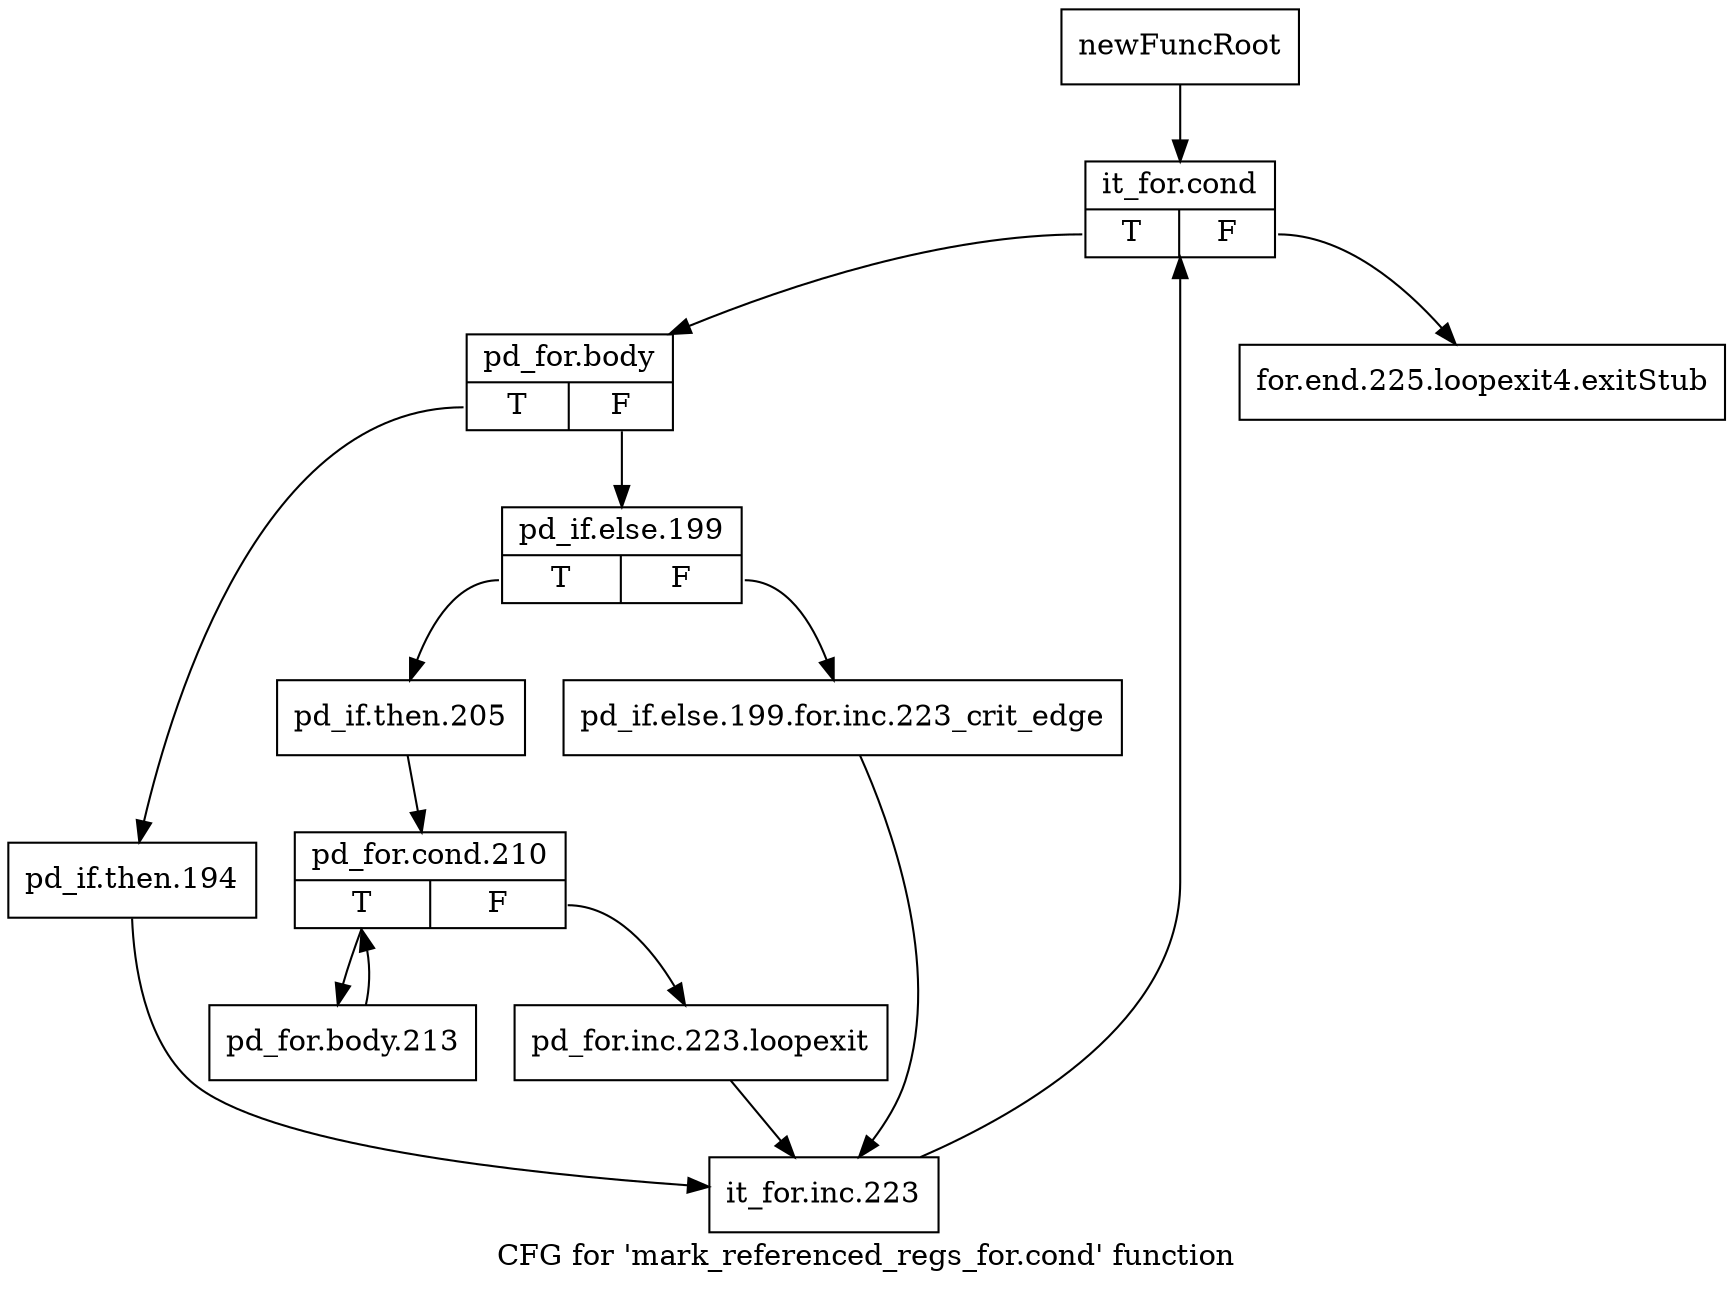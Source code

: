 digraph "CFG for 'mark_referenced_regs_for.cond' function" {
	label="CFG for 'mark_referenced_regs_for.cond' function";

	Node0x7a328e0 [shape=record,label="{newFuncRoot}"];
	Node0x7a328e0 -> Node0x7a32980;
	Node0x7a32930 [shape=record,label="{for.end.225.loopexit4.exitStub}"];
	Node0x7a32980 [shape=record,label="{it_for.cond|{<s0>T|<s1>F}}"];
	Node0x7a32980:s0 -> Node0x7a329d0;
	Node0x7a32980:s1 -> Node0x7a32930;
	Node0x7a329d0 [shape=record,label="{pd_for.body|{<s0>T|<s1>F}}"];
	Node0x7a329d0:s0 -> Node0x7a32c00;
	Node0x7a329d0:s1 -> Node0x7a32a20;
	Node0x7a32a20 [shape=record,label="{pd_if.else.199|{<s0>T|<s1>F}}"];
	Node0x7a32a20:s0 -> Node0x7a32ac0;
	Node0x7a32a20:s1 -> Node0x7a32a70;
	Node0x7a32a70 [shape=record,label="{pd_if.else.199.for.inc.223_crit_edge}"];
	Node0x7a32a70 -> Node0x7a32c50;
	Node0x7a32ac0 [shape=record,label="{pd_if.then.205}"];
	Node0x7a32ac0 -> Node0x7a32b10;
	Node0x7a32b10 [shape=record,label="{pd_for.cond.210|{<s0>T|<s1>F}}"];
	Node0x7a32b10:s0 -> Node0x7a32bb0;
	Node0x7a32b10:s1 -> Node0x7a32b60;
	Node0x7a32b60 [shape=record,label="{pd_for.inc.223.loopexit}"];
	Node0x7a32b60 -> Node0x7a32c50;
	Node0x7a32bb0 [shape=record,label="{pd_for.body.213}"];
	Node0x7a32bb0 -> Node0x7a32b10;
	Node0x7a32c00 [shape=record,label="{pd_if.then.194}"];
	Node0x7a32c00 -> Node0x7a32c50;
	Node0x7a32c50 [shape=record,label="{it_for.inc.223}"];
	Node0x7a32c50 -> Node0x7a32980;
}
